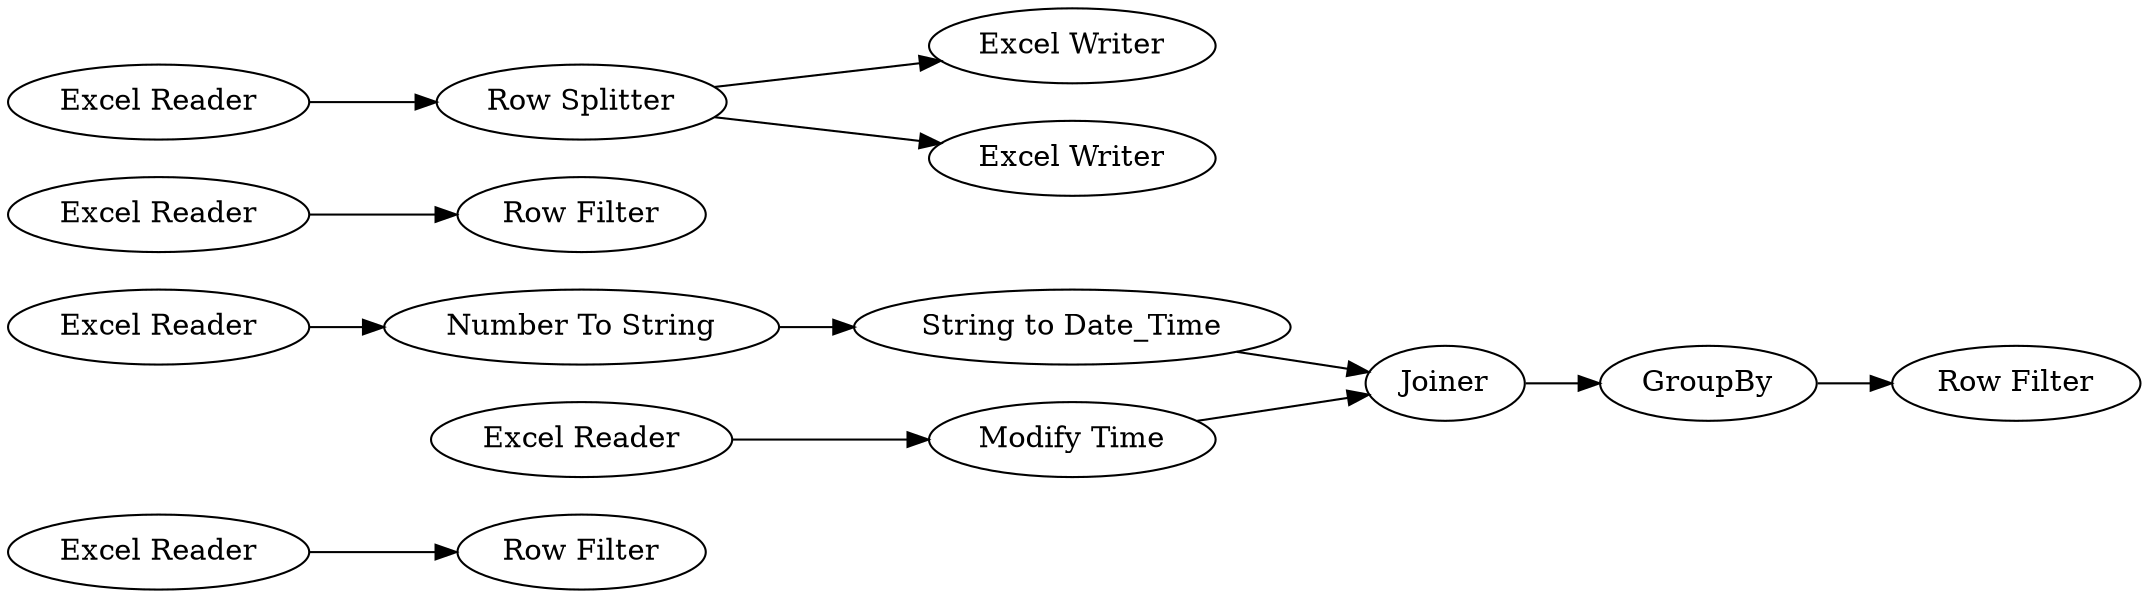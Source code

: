 digraph {
	1 [label="Excel Reader"]
	2 [label="Row Filter"]
	12 [label="Modify Time"]
	13 [label="Excel Reader"]
	14 [label="Number To String"]
	15 [label="String to Date_Time"]
	16 [label="Excel Reader"]
	17 [label=Joiner]
	18 [label=GroupBy]
	19 [label="Row Filter"]
	20 [label="Excel Reader"]
	21 [label="Row Filter"]
	22 [label="Excel Reader"]
	23 [label="Row Splitter"]
	24 [label="Excel Writer"]
	25 [label="Excel Writer"]
	1 -> 2
	12 -> 17
	13 -> 14
	14 -> 15
	15 -> 17
	16 -> 12
	17 -> 18
	18 -> 19
	20 -> 21
	22 -> 23
	23 -> 24
	23 -> 25
	rankdir=LR
}
